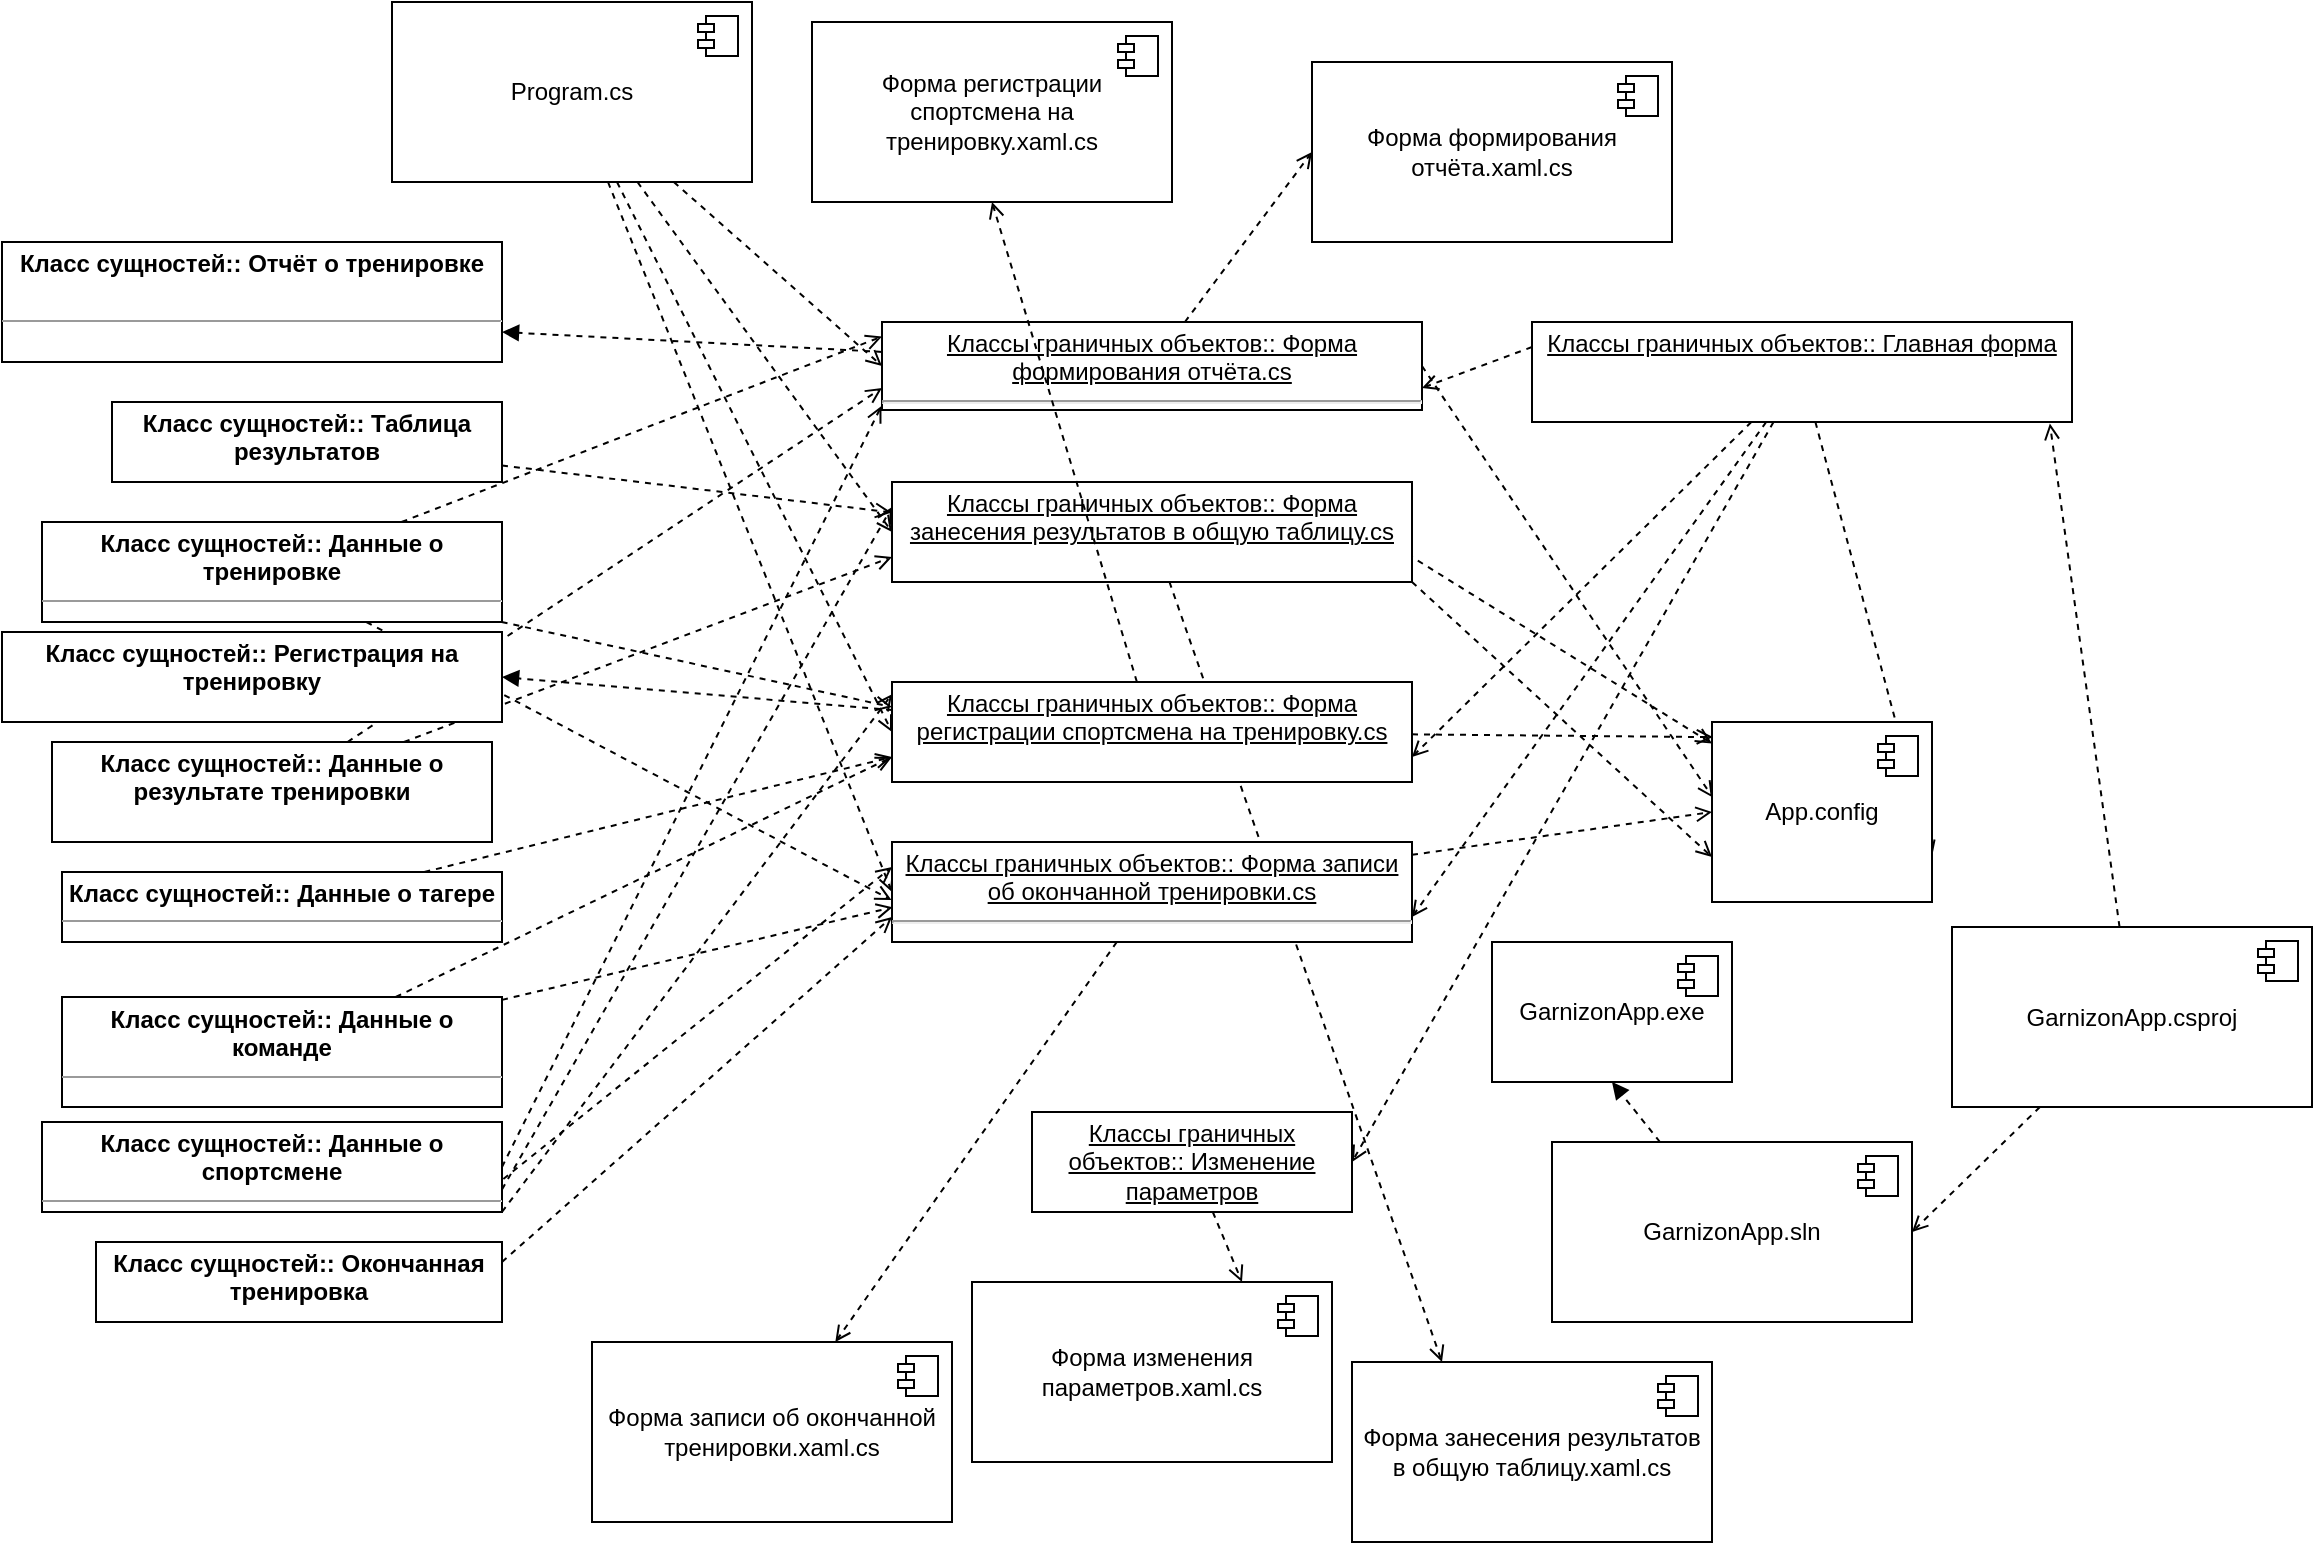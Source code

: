 <mxfile version="22.1.7" type="device">
  <diagram name="Страница — 1" id="KhUgcgEmkplIBIgaQ_FI">
    <mxGraphModel dx="2092" dy="1885" grid="1" gridSize="10" guides="1" tooltips="1" connect="1" arrows="1" fold="1" page="1" pageScale="1" pageWidth="827" pageHeight="1169" math="0" shadow="0">
      <root>
        <mxCell id="0" />
        <mxCell id="1" parent="0" />
        <mxCell id="UI5lX5gy5Dm4D3MDwp90-43" style="rounded=0;orthogonalLoop=1;jettySize=auto;html=1;entryX=0;entryY=0.5;entryDx=0;entryDy=0;dashed=1;endArrow=open;endFill=0;" edge="1" parent="1" source="UI5lX5gy5Dm4D3MDwp90-4" target="UI5lX5gy5Dm4D3MDwp90-9">
          <mxGeometry relative="1" as="geometry" />
        </mxCell>
        <mxCell id="UI5lX5gy5Dm4D3MDwp90-44" style="rounded=0;orthogonalLoop=1;jettySize=auto;html=1;entryX=0;entryY=0.5;entryDx=0;entryDy=0;dashed=1;endArrow=open;endFill=0;" edge="1" parent="1" source="UI5lX5gy5Dm4D3MDwp90-4" target="UI5lX5gy5Dm4D3MDwp90-11">
          <mxGeometry relative="1" as="geometry" />
        </mxCell>
        <mxCell id="UI5lX5gy5Dm4D3MDwp90-45" style="rounded=0;orthogonalLoop=1;jettySize=auto;html=1;entryX=0;entryY=0.5;entryDx=0;entryDy=0;endArrow=open;endFill=0;dashed=1;" edge="1" parent="1" source="UI5lX5gy5Dm4D3MDwp90-4" target="UI5lX5gy5Dm4D3MDwp90-12">
          <mxGeometry relative="1" as="geometry" />
        </mxCell>
        <mxCell id="UI5lX5gy5Dm4D3MDwp90-46" style="rounded=0;orthogonalLoop=1;jettySize=auto;html=1;entryX=0;entryY=0.5;entryDx=0;entryDy=0;endArrow=open;endFill=0;dashed=1;" edge="1" parent="1" source="UI5lX5gy5Dm4D3MDwp90-4" target="UI5lX5gy5Dm4D3MDwp90-10">
          <mxGeometry relative="1" as="geometry" />
        </mxCell>
        <mxCell id="UI5lX5gy5Dm4D3MDwp90-4" value="Program.cs" style="html=1;dropTarget=0;whiteSpace=wrap;" vertex="1" parent="1">
          <mxGeometry x="-540" y="-810" width="180" height="90" as="geometry" />
        </mxCell>
        <mxCell id="UI5lX5gy5Dm4D3MDwp90-5" value="" style="shape=module;jettyWidth=8;jettyHeight=4;" vertex="1" parent="UI5lX5gy5Dm4D3MDwp90-4">
          <mxGeometry x="1" width="20" height="20" relative="1" as="geometry">
            <mxPoint x="-27" y="7" as="offset" />
          </mxGeometry>
        </mxCell>
        <mxCell id="UI5lX5gy5Dm4D3MDwp90-33" style="rounded=0;orthogonalLoop=1;jettySize=auto;html=1;entryX=1;entryY=0.5;entryDx=0;entryDy=0;dashed=1;endArrow=open;endFill=0;" edge="1" parent="1" source="UI5lX5gy5Dm4D3MDwp90-6" target="UI5lX5gy5Dm4D3MDwp90-24">
          <mxGeometry relative="1" as="geometry" />
        </mxCell>
        <mxCell id="UI5lX5gy5Dm4D3MDwp90-35" style="rounded=0;orthogonalLoop=1;jettySize=auto;html=1;entryX=0.959;entryY=1.015;entryDx=0;entryDy=0;dashed=1;endArrow=open;endFill=0;entryPerimeter=0;" edge="1" parent="1" source="UI5lX5gy5Dm4D3MDwp90-6" target="UI5lX5gy5Dm4D3MDwp90-8">
          <mxGeometry relative="1" as="geometry" />
        </mxCell>
        <mxCell id="UI5lX5gy5Dm4D3MDwp90-6" value="GarnizonApp.csproj" style="html=1;dropTarget=0;whiteSpace=wrap;" vertex="1" parent="1">
          <mxGeometry x="240" y="-347.5" width="180" height="90" as="geometry" />
        </mxCell>
        <mxCell id="UI5lX5gy5Dm4D3MDwp90-7" value="" style="shape=module;jettyWidth=8;jettyHeight=4;" vertex="1" parent="UI5lX5gy5Dm4D3MDwp90-6">
          <mxGeometry x="1" width="20" height="20" relative="1" as="geometry">
            <mxPoint x="-27" y="7" as="offset" />
          </mxGeometry>
        </mxCell>
        <mxCell id="UI5lX5gy5Dm4D3MDwp90-63" style="rounded=0;orthogonalLoop=1;jettySize=auto;html=1;entryX=1;entryY=0.5;entryDx=0;entryDy=0;dashed=1;endArrow=open;endFill=0;" edge="1" parent="1" source="UI5lX5gy5Dm4D3MDwp90-8" target="UI5lX5gy5Dm4D3MDwp90-13">
          <mxGeometry relative="1" as="geometry" />
        </mxCell>
        <mxCell id="UI5lX5gy5Dm4D3MDwp90-64" style="rounded=0;orthogonalLoop=1;jettySize=auto;html=1;entryX=1;entryY=0.75;entryDx=0;entryDy=0;dashed=1;endArrow=open;endFill=0;" edge="1" parent="1" source="UI5lX5gy5Dm4D3MDwp90-8" target="UI5lX5gy5Dm4D3MDwp90-10">
          <mxGeometry relative="1" as="geometry" />
        </mxCell>
        <mxCell id="UI5lX5gy5Dm4D3MDwp90-65" style="rounded=0;orthogonalLoop=1;jettySize=auto;html=1;entryX=1;entryY=0.75;entryDx=0;entryDy=0;dashed=1;endArrow=open;endFill=0;" edge="1" parent="1" source="UI5lX5gy5Dm4D3MDwp90-8" target="UI5lX5gy5Dm4D3MDwp90-12">
          <mxGeometry relative="1" as="geometry" />
        </mxCell>
        <mxCell id="UI5lX5gy5Dm4D3MDwp90-66" style="rounded=0;orthogonalLoop=1;jettySize=auto;html=1;entryX=1;entryY=0.75;entryDx=0;entryDy=0;dashed=1;endArrow=none;endFill=0;startArrow=open;startFill=0;" edge="1" parent="1" source="UI5lX5gy5Dm4D3MDwp90-2" target="UI5lX5gy5Dm4D3MDwp90-11">
          <mxGeometry relative="1" as="geometry" />
        </mxCell>
        <mxCell id="UI5lX5gy5Dm4D3MDwp90-67" style="rounded=0;orthogonalLoop=1;jettySize=auto;html=1;entryX=1;entryY=0.75;entryDx=0;entryDy=0;dashed=1;endArrow=open;endFill=0;exitX=0;exitY=0.25;exitDx=0;exitDy=0;" edge="1" parent="1" source="UI5lX5gy5Dm4D3MDwp90-8" target="UI5lX5gy5Dm4D3MDwp90-9">
          <mxGeometry relative="1" as="geometry" />
        </mxCell>
        <mxCell id="UI5lX5gy5Dm4D3MDwp90-8" value="&lt;p style=&quot;margin:0px;margin-top:4px;text-align:center;text-decoration:underline;&quot;&gt;Классы граничных объектов:: Главная форма&lt;br&gt;&lt;/p&gt;&lt;p style=&quot;margin:0px;margin-left:8px;&quot;&gt;&lt;br&gt;&lt;/p&gt;" style="verticalAlign=top;align=left;overflow=fill;fontSize=12;fontFamily=Helvetica;html=1;whiteSpace=wrap;" vertex="1" parent="1">
          <mxGeometry x="30" y="-650" width="270" height="50" as="geometry" />
        </mxCell>
        <mxCell id="UI5lX5gy5Dm4D3MDwp90-62" style="rounded=0;orthogonalLoop=1;jettySize=auto;html=1;entryX=1;entryY=0.75;entryDx=0;entryDy=0;endArrow=block;endFill=1;dashed=1;" edge="1" parent="1" source="UI5lX5gy5Dm4D3MDwp90-9" target="UI5lX5gy5Dm4D3MDwp90-23">
          <mxGeometry relative="1" as="geometry" />
        </mxCell>
        <mxCell id="UI5lX5gy5Dm4D3MDwp90-80" style="rounded=0;orthogonalLoop=1;jettySize=auto;html=1;entryX=0;entryY=0.5;entryDx=0;entryDy=0;dashed=1;endArrow=open;endFill=0;" edge="1" parent="1" source="UI5lX5gy5Dm4D3MDwp90-9" target="UI5lX5gy5Dm4D3MDwp90-78">
          <mxGeometry relative="1" as="geometry" />
        </mxCell>
        <mxCell id="UI5lX5gy5Dm4D3MDwp90-9" value="&lt;p style=&quot;margin:0px;margin-top:4px;text-align:center;text-decoration:underline;&quot;&gt;Классы граничных объектов:: Форма формирования отчёта.cs&lt;br&gt;&lt;/p&gt;&lt;hr&gt;&lt;p style=&quot;margin:0px;margin-left:8px;&quot;&gt;&lt;br&gt;&lt;/p&gt;" style="verticalAlign=top;align=left;overflow=fill;fontSize=12;fontFamily=Helvetica;html=1;whiteSpace=wrap;" vertex="1" parent="1">
          <mxGeometry x="-295" y="-650" width="270" height="44" as="geometry" />
        </mxCell>
        <mxCell id="UI5lX5gy5Dm4D3MDwp90-36" style="rounded=0;orthogonalLoop=1;jettySize=auto;html=1;dashed=1;endArrow=open;endFill=0;entryX=0;entryY=0.5;entryDx=0;entryDy=0;" edge="1" parent="1" source="UI5lX5gy5Dm4D3MDwp90-10" target="UI5lX5gy5Dm4D3MDwp90-2">
          <mxGeometry relative="1" as="geometry" />
        </mxCell>
        <mxCell id="UI5lX5gy5Dm4D3MDwp90-77" style="rounded=0;orthogonalLoop=1;jettySize=auto;html=1;dashed=1;endArrow=open;endFill=0;" edge="1" parent="1" source="UI5lX5gy5Dm4D3MDwp90-10" target="UI5lX5gy5Dm4D3MDwp90-72">
          <mxGeometry relative="1" as="geometry" />
        </mxCell>
        <mxCell id="UI5lX5gy5Dm4D3MDwp90-41" style="rounded=0;orthogonalLoop=1;jettySize=auto;html=1;entryX=0;entryY=0.75;entryDx=0;entryDy=0;dashed=1;endArrow=open;endFill=0;exitX=1;exitY=1;exitDx=0;exitDy=0;" edge="1" parent="1" source="UI5lX5gy5Dm4D3MDwp90-11" target="UI5lX5gy5Dm4D3MDwp90-2">
          <mxGeometry relative="1" as="geometry" />
        </mxCell>
        <mxCell id="UI5lX5gy5Dm4D3MDwp90-90" style="rounded=0;orthogonalLoop=1;jettySize=auto;html=1;entryX=0.25;entryY=0;entryDx=0;entryDy=0;dashed=1;endArrow=open;endFill=0;" edge="1" parent="1" source="UI5lX5gy5Dm4D3MDwp90-11" target="UI5lX5gy5Dm4D3MDwp90-70">
          <mxGeometry relative="1" as="geometry" />
        </mxCell>
        <mxCell id="UI5lX5gy5Dm4D3MDwp90-11" value="&lt;p style=&quot;margin:0px;margin-top:4px;text-align:center;text-decoration:underline;&quot;&gt;Классы граничных объектов:: Форма занесения результатов в общую таблицу.cs&lt;br&gt;&lt;/p&gt;&lt;p style=&quot;margin:0px;margin-left:8px;&quot;&gt;&lt;br&gt;&lt;/p&gt;" style="verticalAlign=top;align=left;overflow=fill;fontSize=12;fontFamily=Helvetica;html=1;whiteSpace=wrap;" vertex="1" parent="1">
          <mxGeometry x="-290" y="-570" width="260" height="50" as="geometry" />
        </mxCell>
        <mxCell id="UI5lX5gy5Dm4D3MDwp90-40" style="rounded=0;orthogonalLoop=1;jettySize=auto;html=1;entryX=0.004;entryY=0.084;entryDx=0;entryDy=0;dashed=1;endArrow=open;endFill=0;entryPerimeter=0;" edge="1" parent="1" source="UI5lX5gy5Dm4D3MDwp90-12" target="UI5lX5gy5Dm4D3MDwp90-2">
          <mxGeometry relative="1" as="geometry" />
        </mxCell>
        <mxCell id="UI5lX5gy5Dm4D3MDwp90-88" style="rounded=0;orthogonalLoop=1;jettySize=auto;html=1;entryX=1;entryY=0.5;entryDx=0;entryDy=0;dashed=1;endArrow=block;endFill=1;" edge="1" parent="1" source="UI5lX5gy5Dm4D3MDwp90-12" target="UI5lX5gy5Dm4D3MDwp90-22">
          <mxGeometry relative="1" as="geometry" />
        </mxCell>
        <mxCell id="UI5lX5gy5Dm4D3MDwp90-91" style="rounded=0;orthogonalLoop=1;jettySize=auto;html=1;entryX=0.5;entryY=1;entryDx=0;entryDy=0;dashed=1;endArrow=open;endFill=0;" edge="1" parent="1" source="UI5lX5gy5Dm4D3MDwp90-12" target="UI5lX5gy5Dm4D3MDwp90-28">
          <mxGeometry relative="1" as="geometry" />
        </mxCell>
        <mxCell id="UI5lX5gy5Dm4D3MDwp90-12" value="&lt;p style=&quot;margin:0px;margin-top:4px;text-align:center;text-decoration:underline;&quot;&gt;Классы граничных объектов:: Форма регистрации спортсмена на тренировку.cs&lt;br&gt;&lt;/p&gt;&lt;p style=&quot;margin:0px;margin-left:8px;&quot;&gt;&lt;br&gt;&lt;/p&gt;" style="verticalAlign=top;align=left;overflow=fill;fontSize=12;fontFamily=Helvetica;html=1;whiteSpace=wrap;" vertex="1" parent="1">
          <mxGeometry x="-290" y="-470" width="260" height="50" as="geometry" />
        </mxCell>
        <mxCell id="UI5lX5gy5Dm4D3MDwp90-69" style="rounded=0;orthogonalLoop=1;jettySize=auto;html=1;entryX=0.75;entryY=0;entryDx=0;entryDy=0;dashed=1;endArrow=open;endFill=0;" edge="1" parent="1" source="UI5lX5gy5Dm4D3MDwp90-13" target="UI5lX5gy5Dm4D3MDwp90-26">
          <mxGeometry relative="1" as="geometry" />
        </mxCell>
        <mxCell id="UI5lX5gy5Dm4D3MDwp90-13" value="&lt;p style=&quot;margin:0px;margin-top:4px;text-align:center;text-decoration:underline;&quot;&gt;Классы граничных объектов:: Изменение параметров&lt;br&gt;&lt;/p&gt;&lt;hr&gt;&lt;p style=&quot;margin:0px;margin-left:8px;&quot;&gt;&lt;br&gt;&lt;/p&gt;" style="verticalAlign=top;align=left;overflow=fill;fontSize=12;fontFamily=Helvetica;html=1;whiteSpace=wrap;" vertex="1" parent="1">
          <mxGeometry x="-220" y="-255" width="160" height="50" as="geometry" />
        </mxCell>
        <mxCell id="UI5lX5gy5Dm4D3MDwp90-57" style="rounded=0;orthogonalLoop=1;jettySize=auto;html=1;entryX=0.001;entryY=0.653;entryDx=0;entryDy=0;dashed=1;endArrow=open;endFill=0;entryPerimeter=0;" edge="1" parent="1" source="UI5lX5gy5Dm4D3MDwp90-18" target="UI5lX5gy5Dm4D3MDwp90-10">
          <mxGeometry relative="1" as="geometry" />
        </mxCell>
        <mxCell id="UI5lX5gy5Dm4D3MDwp90-59" style="rounded=0;orthogonalLoop=1;jettySize=auto;html=1;entryX=0;entryY=0.25;entryDx=0;entryDy=0;dashed=1;endArrow=open;endFill=0;exitX=1;exitY=0.75;exitDx=0;exitDy=0;" edge="1" parent="1" source="UI5lX5gy5Dm4D3MDwp90-15" target="UI5lX5gy5Dm4D3MDwp90-11">
          <mxGeometry relative="1" as="geometry" />
        </mxCell>
        <mxCell id="UI5lX5gy5Dm4D3MDwp90-61" style="rounded=0;orthogonalLoop=1;jettySize=auto;html=1;entryX=-0.001;entryY=0.955;entryDx=0;entryDy=0;dashed=1;endArrow=open;endFill=0;entryPerimeter=0;exitX=1;exitY=0.5;exitDx=0;exitDy=0;" edge="1" parent="1" source="UI5lX5gy5Dm4D3MDwp90-15" target="UI5lX5gy5Dm4D3MDwp90-9">
          <mxGeometry relative="1" as="geometry" />
        </mxCell>
        <mxCell id="UI5lX5gy5Dm4D3MDwp90-15" value="&lt;p style=&quot;margin:0px;margin-top:4px;text-align:center;&quot;&gt;&lt;b&gt;Класс сущностей:: Данные о спортсмене&lt;/b&gt;&lt;/p&gt;&lt;hr size=&quot;1&quot;&gt;&lt;p style=&quot;margin:0px;margin-left:4px;&quot;&gt;&lt;br&gt;&lt;/p&gt;" style="verticalAlign=top;align=left;overflow=fill;fontSize=12;fontFamily=Helvetica;html=1;whiteSpace=wrap;" vertex="1" parent="1">
          <mxGeometry x="-715" y="-250" width="230" height="45" as="geometry" />
        </mxCell>
        <mxCell id="UI5lX5gy5Dm4D3MDwp90-49" style="rounded=0;orthogonalLoop=1;jettySize=auto;html=1;entryX=0;entryY=0.25;entryDx=0;entryDy=0;dashed=1;endArrow=open;endFill=0;" edge="1" parent="1" source="UI5lX5gy5Dm4D3MDwp90-16" target="UI5lX5gy5Dm4D3MDwp90-12">
          <mxGeometry relative="1" as="geometry" />
        </mxCell>
        <mxCell id="UI5lX5gy5Dm4D3MDwp90-50" style="rounded=0;orthogonalLoop=1;jettySize=auto;html=1;entryX=-0.001;entryY=0.581;entryDx=0;entryDy=0;dashed=1;endArrow=open;endFill=0;entryPerimeter=0;" edge="1" parent="1" source="UI5lX5gy5Dm4D3MDwp90-16" target="UI5lX5gy5Dm4D3MDwp90-10">
          <mxGeometry relative="1" as="geometry" />
        </mxCell>
        <mxCell id="UI5lX5gy5Dm4D3MDwp90-16" value="&lt;p style=&quot;margin:0px;margin-top:4px;text-align:center;&quot;&gt;&lt;b&gt;Класс сущностей:: Данные о тренировке&lt;/b&gt;&lt;/p&gt;&lt;hr size=&quot;1&quot;&gt;&lt;p style=&quot;margin:0px;margin-left:4px;&quot;&gt;&lt;br&gt;&lt;/p&gt;" style="verticalAlign=top;align=left;overflow=fill;fontSize=12;fontFamily=Helvetica;html=1;whiteSpace=wrap;" vertex="1" parent="1">
          <mxGeometry x="-715" y="-550" width="230" height="50" as="geometry" />
        </mxCell>
        <mxCell id="UI5lX5gy5Dm4D3MDwp90-55" style="rounded=0;orthogonalLoop=1;jettySize=auto;html=1;entryX=0;entryY=0.75;entryDx=0;entryDy=0;dashed=1;endArrow=open;endFill=0;" edge="1" parent="1" source="UI5lX5gy5Dm4D3MDwp90-17" target="UI5lX5gy5Dm4D3MDwp90-12">
          <mxGeometry relative="1" as="geometry" />
        </mxCell>
        <mxCell id="UI5lX5gy5Dm4D3MDwp90-17" value="&lt;p style=&quot;margin:0px;margin-top:4px;text-align:center;&quot;&gt;&lt;b&gt;Класс сущностей:: Данные о тагере&lt;/b&gt;&lt;/p&gt;&lt;hr size=&quot;1&quot;&gt;&lt;p style=&quot;margin:0px;margin-left:4px;&quot;&gt;&lt;br&gt;&lt;/p&gt;" style="verticalAlign=top;align=left;overflow=fill;fontSize=12;fontFamily=Helvetica;html=1;whiteSpace=wrap;" vertex="1" parent="1">
          <mxGeometry x="-705" y="-375" width="220" height="35" as="geometry" />
        </mxCell>
        <mxCell id="UI5lX5gy5Dm4D3MDwp90-56" style="rounded=0;orthogonalLoop=1;jettySize=auto;html=1;entryX=0;entryY=0.75;entryDx=0;entryDy=0;dashed=1;endArrow=open;endFill=0;" edge="1" parent="1" source="UI5lX5gy5Dm4D3MDwp90-18" target="UI5lX5gy5Dm4D3MDwp90-12">
          <mxGeometry relative="1" as="geometry" />
        </mxCell>
        <mxCell id="UI5lX5gy5Dm4D3MDwp90-53" style="rounded=0;orthogonalLoop=1;jettySize=auto;html=1;entryX=0;entryY=0.75;entryDx=0;entryDy=0;dashed=1;endArrow=open;endFill=0;" edge="1" parent="1" source="UI5lX5gy5Dm4D3MDwp90-19" target="UI5lX5gy5Dm4D3MDwp90-11">
          <mxGeometry relative="1" as="geometry" />
        </mxCell>
        <mxCell id="UI5lX5gy5Dm4D3MDwp90-54" style="rounded=0;orthogonalLoop=1;jettySize=auto;html=1;entryX=0;entryY=0.75;entryDx=0;entryDy=0;dashed=1;endArrow=open;endFill=0;" edge="1" parent="1" source="UI5lX5gy5Dm4D3MDwp90-19" target="UI5lX5gy5Dm4D3MDwp90-9">
          <mxGeometry relative="1" as="geometry" />
        </mxCell>
        <mxCell id="UI5lX5gy5Dm4D3MDwp90-19" value="&lt;p style=&quot;margin:0px;margin-top:4px;text-align:center;&quot;&gt;&lt;b&gt;Класс сущностей:: Данные о результате тренировки&lt;/b&gt;&lt;/p&gt;&lt;p style=&quot;margin:0px;margin-left:4px;&quot;&gt;&lt;br&gt;&lt;/p&gt;" style="verticalAlign=top;align=left;overflow=fill;fontSize=12;fontFamily=Helvetica;html=1;whiteSpace=wrap;" vertex="1" parent="1">
          <mxGeometry x="-710" y="-440" width="220" height="50" as="geometry" />
        </mxCell>
        <mxCell id="UI5lX5gy5Dm4D3MDwp90-51" style="rounded=0;orthogonalLoop=1;jettySize=auto;html=1;entryX=-0.001;entryY=0.304;entryDx=0;entryDy=0;dashed=1;endArrow=open;endFill=0;entryPerimeter=0;" edge="1" parent="1" source="UI5lX5gy5Dm4D3MDwp90-20" target="UI5lX5gy5Dm4D3MDwp90-11">
          <mxGeometry relative="1" as="geometry" />
        </mxCell>
        <mxCell id="UI5lX5gy5Dm4D3MDwp90-20" value="&lt;p style=&quot;margin:0px;margin-top:4px;text-align:center;&quot;&gt;&lt;b&gt;Класс сущностей:: Таблица результатов&lt;/b&gt;&lt;/p&gt;&lt;p style=&quot;margin:0px;margin-left:4px;&quot;&gt;&lt;br&gt;&lt;/p&gt;" style="verticalAlign=top;align=left;overflow=fill;fontSize=12;fontFamily=Helvetica;html=1;whiteSpace=wrap;" vertex="1" parent="1">
          <mxGeometry x="-680" y="-610" width="195" height="40" as="geometry" />
        </mxCell>
        <mxCell id="UI5lX5gy5Dm4D3MDwp90-52" style="rounded=0;orthogonalLoop=1;jettySize=auto;html=1;entryX=0;entryY=0.75;entryDx=0;entryDy=0;dashed=1;endArrow=open;endFill=0;exitX=1;exitY=0.25;exitDx=0;exitDy=0;" edge="1" parent="1" source="UI5lX5gy5Dm4D3MDwp90-21" target="UI5lX5gy5Dm4D3MDwp90-10">
          <mxGeometry relative="1" as="geometry" />
        </mxCell>
        <mxCell id="UI5lX5gy5Dm4D3MDwp90-21" value="&lt;p style=&quot;margin:0px;margin-top:4px;text-align:center;&quot;&gt;&lt;b&gt;Класс сущностей:: Окончанная тренировка&lt;/b&gt;&lt;/p&gt;&lt;p style=&quot;margin:0px;margin-left:4px;&quot;&gt;&lt;br&gt;&lt;/p&gt;" style="verticalAlign=top;align=left;overflow=fill;fontSize=12;fontFamily=Helvetica;html=1;whiteSpace=wrap;" vertex="1" parent="1">
          <mxGeometry x="-688" y="-190" width="203" height="40" as="geometry" />
        </mxCell>
        <mxCell id="UI5lX5gy5Dm4D3MDwp90-22" value="&lt;p style=&quot;margin:0px;margin-top:4px;text-align:center;&quot;&gt;&lt;b&gt;Класс сущностей:: Регистрация на тренировку&lt;/b&gt;&lt;/p&gt;&lt;p style=&quot;margin:0px;margin-left:4px;&quot;&gt;&lt;br&gt;&lt;/p&gt;" style="verticalAlign=top;align=left;overflow=fill;fontSize=12;fontFamily=Helvetica;html=1;whiteSpace=wrap;" vertex="1" parent="1">
          <mxGeometry x="-735" y="-495" width="250" height="45" as="geometry" />
        </mxCell>
        <mxCell id="UI5lX5gy5Dm4D3MDwp90-23" value="&lt;p style=&quot;margin:0px;margin-top:4px;text-align:center;&quot;&gt;&lt;b&gt;Класс сущностей:: Отчёт о тренировке&lt;/b&gt;&lt;/p&gt;&lt;p style=&quot;margin:0px;margin-left:4px;&quot;&gt;&lt;br&gt;&lt;/p&gt;&lt;hr size=&quot;1&quot;&gt;&lt;p style=&quot;margin:0px;margin-left:4px;&quot;&gt;&lt;br&gt;&lt;/p&gt;" style="verticalAlign=top;align=left;overflow=fill;fontSize=12;fontFamily=Helvetica;html=1;whiteSpace=wrap;" vertex="1" parent="1">
          <mxGeometry x="-735" y="-690" width="250" height="60" as="geometry" />
        </mxCell>
        <mxCell id="UI5lX5gy5Dm4D3MDwp90-34" style="rounded=0;orthogonalLoop=1;jettySize=auto;html=1;entryX=0.5;entryY=1;entryDx=0;entryDy=0;endArrow=block;endFill=1;dashed=1;" edge="1" parent="1" source="UI5lX5gy5Dm4D3MDwp90-24" target="UI5lX5gy5Dm4D3MDwp90-30">
          <mxGeometry relative="1" as="geometry" />
        </mxCell>
        <mxCell id="UI5lX5gy5Dm4D3MDwp90-24" value="GarnizonApp.sln" style="html=1;dropTarget=0;whiteSpace=wrap;" vertex="1" parent="1">
          <mxGeometry x="40" y="-240" width="180" height="90" as="geometry" />
        </mxCell>
        <mxCell id="UI5lX5gy5Dm4D3MDwp90-25" value="" style="shape=module;jettyWidth=8;jettyHeight=4;" vertex="1" parent="UI5lX5gy5Dm4D3MDwp90-24">
          <mxGeometry x="1" width="20" height="20" relative="1" as="geometry">
            <mxPoint x="-27" y="7" as="offset" />
          </mxGeometry>
        </mxCell>
        <mxCell id="UI5lX5gy5Dm4D3MDwp90-26" value="Форма изменения параметров.xaml.cs" style="html=1;dropTarget=0;whiteSpace=wrap;" vertex="1" parent="1">
          <mxGeometry x="-250" y="-170" width="180" height="90" as="geometry" />
        </mxCell>
        <mxCell id="UI5lX5gy5Dm4D3MDwp90-27" value="" style="shape=module;jettyWidth=8;jettyHeight=4;" vertex="1" parent="UI5lX5gy5Dm4D3MDwp90-26">
          <mxGeometry x="1" width="20" height="20" relative="1" as="geometry">
            <mxPoint x="-27" y="7" as="offset" />
          </mxGeometry>
        </mxCell>
        <mxCell id="UI5lX5gy5Dm4D3MDwp90-28" value="Форма регистрации спортсмена на тренировку.xaml.cs" style="html=1;dropTarget=0;whiteSpace=wrap;" vertex="1" parent="1">
          <mxGeometry x="-330" y="-800" width="180" height="90" as="geometry" />
        </mxCell>
        <mxCell id="UI5lX5gy5Dm4D3MDwp90-29" value="" style="shape=module;jettyWidth=8;jettyHeight=4;" vertex="1" parent="UI5lX5gy5Dm4D3MDwp90-28">
          <mxGeometry x="1" width="20" height="20" relative="1" as="geometry">
            <mxPoint x="-27" y="7" as="offset" />
          </mxGeometry>
        </mxCell>
        <mxCell id="UI5lX5gy5Dm4D3MDwp90-30" value="GarnizonApp.exe" style="html=1;dropTarget=0;whiteSpace=wrap;" vertex="1" parent="1">
          <mxGeometry x="10" y="-340" width="120" height="70" as="geometry" />
        </mxCell>
        <mxCell id="UI5lX5gy5Dm4D3MDwp90-31" value="" style="shape=module;jettyWidth=8;jettyHeight=4;" vertex="1" parent="UI5lX5gy5Dm4D3MDwp90-30">
          <mxGeometry x="1" width="20" height="20" relative="1" as="geometry">
            <mxPoint x="-27" y="7" as="offset" />
          </mxGeometry>
        </mxCell>
        <mxCell id="UI5lX5gy5Dm4D3MDwp90-42" style="rounded=0;orthogonalLoop=1;jettySize=auto;html=1;entryX=0.004;entryY=0.42;entryDx=0;entryDy=0;entryPerimeter=0;dashed=1;endArrow=open;endFill=0;exitX=1;exitY=0.5;exitDx=0;exitDy=0;" edge="1" parent="1" source="UI5lX5gy5Dm4D3MDwp90-9" target="UI5lX5gy5Dm4D3MDwp90-2">
          <mxGeometry relative="1" as="geometry" />
        </mxCell>
        <mxCell id="UI5lX5gy5Dm4D3MDwp90-48" style="rounded=0;orthogonalLoop=1;jettySize=auto;html=1;entryX=0;entryY=0.165;entryDx=0;entryDy=0;entryPerimeter=0;dashed=1;endArrow=open;endFill=0;" edge="1" parent="1" source="UI5lX5gy5Dm4D3MDwp90-16" target="UI5lX5gy5Dm4D3MDwp90-9">
          <mxGeometry relative="1" as="geometry" />
        </mxCell>
        <mxCell id="UI5lX5gy5Dm4D3MDwp90-58" style="rounded=0;orthogonalLoop=1;jettySize=auto;html=1;entryX=0;entryY=0.123;entryDx=0;entryDy=0;entryPerimeter=0;endArrow=open;endFill=0;dashed=1;exitX=1;exitY=1;exitDx=0;exitDy=0;" edge="1" parent="1" source="UI5lX5gy5Dm4D3MDwp90-15" target="UI5lX5gy5Dm4D3MDwp90-12">
          <mxGeometry relative="1" as="geometry" />
        </mxCell>
        <mxCell id="UI5lX5gy5Dm4D3MDwp90-70" value="Форма занесения результатов в общую таблицу.xaml.cs" style="html=1;dropTarget=0;whiteSpace=wrap;" vertex="1" parent="1">
          <mxGeometry x="-60" y="-130" width="180" height="90" as="geometry" />
        </mxCell>
        <mxCell id="UI5lX5gy5Dm4D3MDwp90-71" value="" style="shape=module;jettyWidth=8;jettyHeight=4;" vertex="1" parent="UI5lX5gy5Dm4D3MDwp90-70">
          <mxGeometry x="1" width="20" height="20" relative="1" as="geometry">
            <mxPoint x="-27" y="7" as="offset" />
          </mxGeometry>
        </mxCell>
        <mxCell id="UI5lX5gy5Dm4D3MDwp90-72" value="Форма записи об окончанной тренировки.xaml.cs" style="html=1;dropTarget=0;whiteSpace=wrap;" vertex="1" parent="1">
          <mxGeometry x="-440" y="-140" width="180" height="90" as="geometry" />
        </mxCell>
        <mxCell id="UI5lX5gy5Dm4D3MDwp90-73" value="" style="shape=module;jettyWidth=8;jettyHeight=4;" vertex="1" parent="UI5lX5gy5Dm4D3MDwp90-72">
          <mxGeometry x="1" width="20" height="20" relative="1" as="geometry">
            <mxPoint x="-27" y="7" as="offset" />
          </mxGeometry>
        </mxCell>
        <mxCell id="UI5lX5gy5Dm4D3MDwp90-78" value="Форма формирования отчёта.xaml.cs" style="html=1;dropTarget=0;whiteSpace=wrap;" vertex="1" parent="1">
          <mxGeometry x="-80" y="-780" width="180" height="90" as="geometry" />
        </mxCell>
        <mxCell id="UI5lX5gy5Dm4D3MDwp90-79" value="" style="shape=module;jettyWidth=8;jettyHeight=4;" vertex="1" parent="UI5lX5gy5Dm4D3MDwp90-78">
          <mxGeometry x="1" width="20" height="20" relative="1" as="geometry">
            <mxPoint x="-27" y="7" as="offset" />
          </mxGeometry>
        </mxCell>
        <mxCell id="UI5lX5gy5Dm4D3MDwp90-82" value="" style="rounded=0;orthogonalLoop=1;jettySize=auto;html=1;dashed=1;endArrow=open;endFill=0;entryX=0;entryY=0.25;entryDx=0;entryDy=0;exitX=1.003;exitY=0.634;exitDx=0;exitDy=0;exitPerimeter=0;" edge="1" parent="1" source="UI5lX5gy5Dm4D3MDwp90-15" target="UI5lX5gy5Dm4D3MDwp90-10">
          <mxGeometry relative="1" as="geometry">
            <mxPoint x="-521" y="-140" as="sourcePoint" />
            <mxPoint x="-330" y="-230" as="targetPoint" />
          </mxGeometry>
        </mxCell>
        <mxCell id="UI5lX5gy5Dm4D3MDwp90-18" value="&lt;p style=&quot;margin:0px;margin-top:4px;text-align:center;&quot;&gt;&lt;b&gt;Класс сущностей:: Данные о команде&lt;/b&gt;&lt;/p&gt;&lt;hr size=&quot;1&quot;&gt;&lt;p style=&quot;margin:0px;margin-left:4px;&quot;&gt;&lt;br&gt;&lt;/p&gt;" style="verticalAlign=top;align=left;overflow=fill;fontSize=12;fontFamily=Helvetica;html=1;whiteSpace=wrap;" vertex="1" parent="1">
          <mxGeometry x="-705" y="-312.5" width="220" height="55" as="geometry" />
        </mxCell>
        <mxCell id="UI5lX5gy5Dm4D3MDwp90-83" value="" style="rounded=0;orthogonalLoop=1;jettySize=auto;html=1;entryX=1;entryY=0.75;entryDx=0;entryDy=0;dashed=1;endArrow=open;endFill=0;" edge="1" parent="1" source="UI5lX5gy5Dm4D3MDwp90-8" target="UI5lX5gy5Dm4D3MDwp90-2">
          <mxGeometry relative="1" as="geometry">
            <mxPoint x="328" y="-400" as="sourcePoint" />
            <mxPoint x="-30" y="-532" as="targetPoint" />
          </mxGeometry>
        </mxCell>
        <mxCell id="UI5lX5gy5Dm4D3MDwp90-2" value="App.config" style="html=1;dropTarget=0;whiteSpace=wrap;" vertex="1" parent="1">
          <mxGeometry x="120" y="-450" width="110" height="90" as="geometry" />
        </mxCell>
        <mxCell id="UI5lX5gy5Dm4D3MDwp90-3" value="" style="shape=module;jettyWidth=8;jettyHeight=4;" vertex="1" parent="UI5lX5gy5Dm4D3MDwp90-2">
          <mxGeometry x="1" width="20" height="20" relative="1" as="geometry">
            <mxPoint x="-27" y="7" as="offset" />
          </mxGeometry>
        </mxCell>
        <mxCell id="UI5lX5gy5Dm4D3MDwp90-10" value="&lt;p style=&quot;margin:0px;margin-top:4px;text-align:center;text-decoration:underline;&quot;&gt;Классы граничных объектов:: Форма записи об окончанной тренировки.cs&lt;br&gt;&lt;/p&gt;&lt;hr&gt;&lt;p style=&quot;margin:0px;margin-left:8px;&quot;&gt;&lt;br&gt;&lt;/p&gt;" style="verticalAlign=top;align=left;overflow=fill;fontSize=12;fontFamily=Helvetica;html=1;whiteSpace=wrap;" vertex="1" parent="1">
          <mxGeometry x="-290" y="-390" width="260" height="50" as="geometry" />
        </mxCell>
      </root>
    </mxGraphModel>
  </diagram>
</mxfile>
